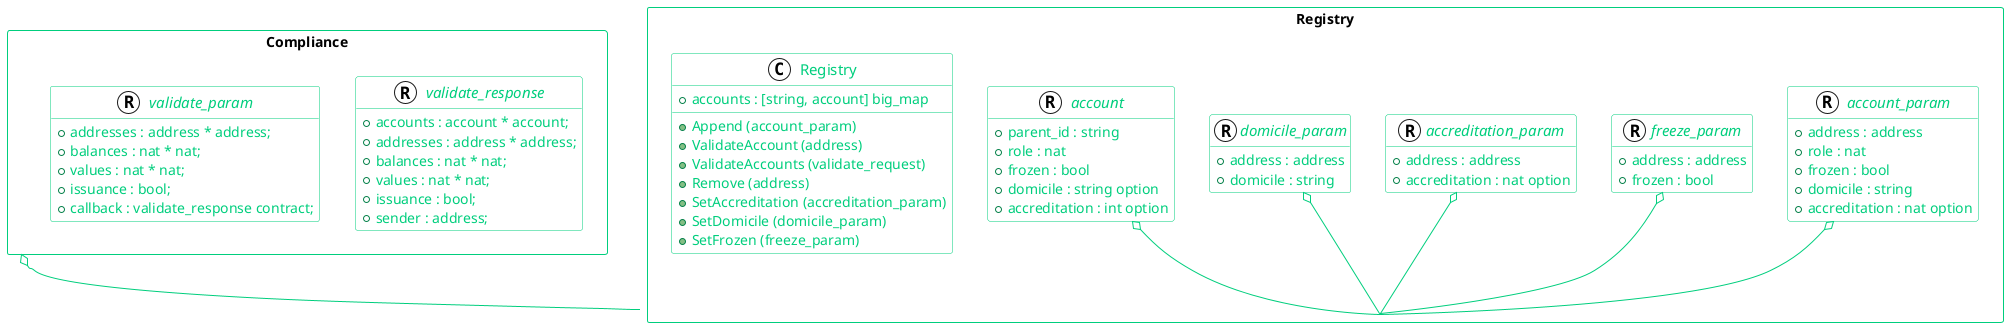 @startuml
' ##################### Styles #####################
skinparam shadowing false
skinparam package {
	borderColor #00CE7D
	fontColor #00CE7D
}
skinparam interface {
	arrowColor #00CE7D
	backgroundColor #C7F9E6
	borderColor #00CE7D
	fontSize 15
}
skinparam CircledCharacter {
	fontColor #00CE7D
}
skinparam class {
	arrowColor #00CE7D
	headerBackgroundColor #C7F9E6
	backgroundColor white
	borderColor #00CE7D
	fontSize 15
	fontColor #00CE7D
	attributeFontColor #00CE7D
}
skinparam component {
	backgroundColor white
	borderColor white
	arrowColor #00CE7D
	fontColor #00CE7D
	fontSize 14
}
hide empty methods
' ##################################################

package Compliance <<Rectangle>> {
	interface validate_response << (R,white) >> {
		+ accounts : account * account;
		+ addresses : address * address;
		+ balances : nat * nat;
		+ values : nat * nat;
		+ issuance : bool;
		+ sender : address;
	}

	interface validate_param << (R,white) >> {
		+ addresses : address * address;
		+ balances : nat * nat;
		+ values : nat * nat;
		+ issuance : bool;
		+ callback : validate_response contract;
	}
}

package Registry <<Rectangle>> {
	interface account_param << (R,white) >> {
		+ address : address
		+ role : nat
		+ frozen : bool
		+ domicile : string
		+ accreditation : nat option
	}

	interface freeze_param << (R,white) >> {
		+ address : address
		+ frozen : bool
	}

	interface accreditation_param << (R,white) >> {
		+ address : address
		+ accreditation : nat option
	}

	interface domicile_param << (R,white) >> {
		+ address : address
		+ domicile : string
	}

	interface account << (R,white) >> {
		+ parent_id : string
		+ role : nat
		+ frozen : bool
		+ domicile : string option
		+ accreditation : int option
	}

	class Registry << (C,white) >> {
		+ accounts : [string, account] big_map

		+ Append (account_param)
		+ ValidateAccount (address)
		+ ValidateAccounts (validate_request)
		+ Remove (address)
		+ SetAccreditation (accreditation_param)
		+ SetDomicile (domicile_param)
		+ SetFrozen (freeze_param)

	}
}

account o-- Registry
account_param o-- Registry
accreditation_param o-- Registry
domicile_param o-- Registry
freeze_param o-- Registry

Compliance o-- Registry
@enduml
